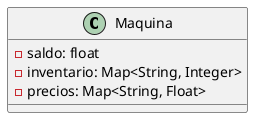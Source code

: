 @startuml

class Maquina {
    - saldo: float
    - inventario: Map<String, Integer>
    - precios: Map<String, Float>
}

@enduml